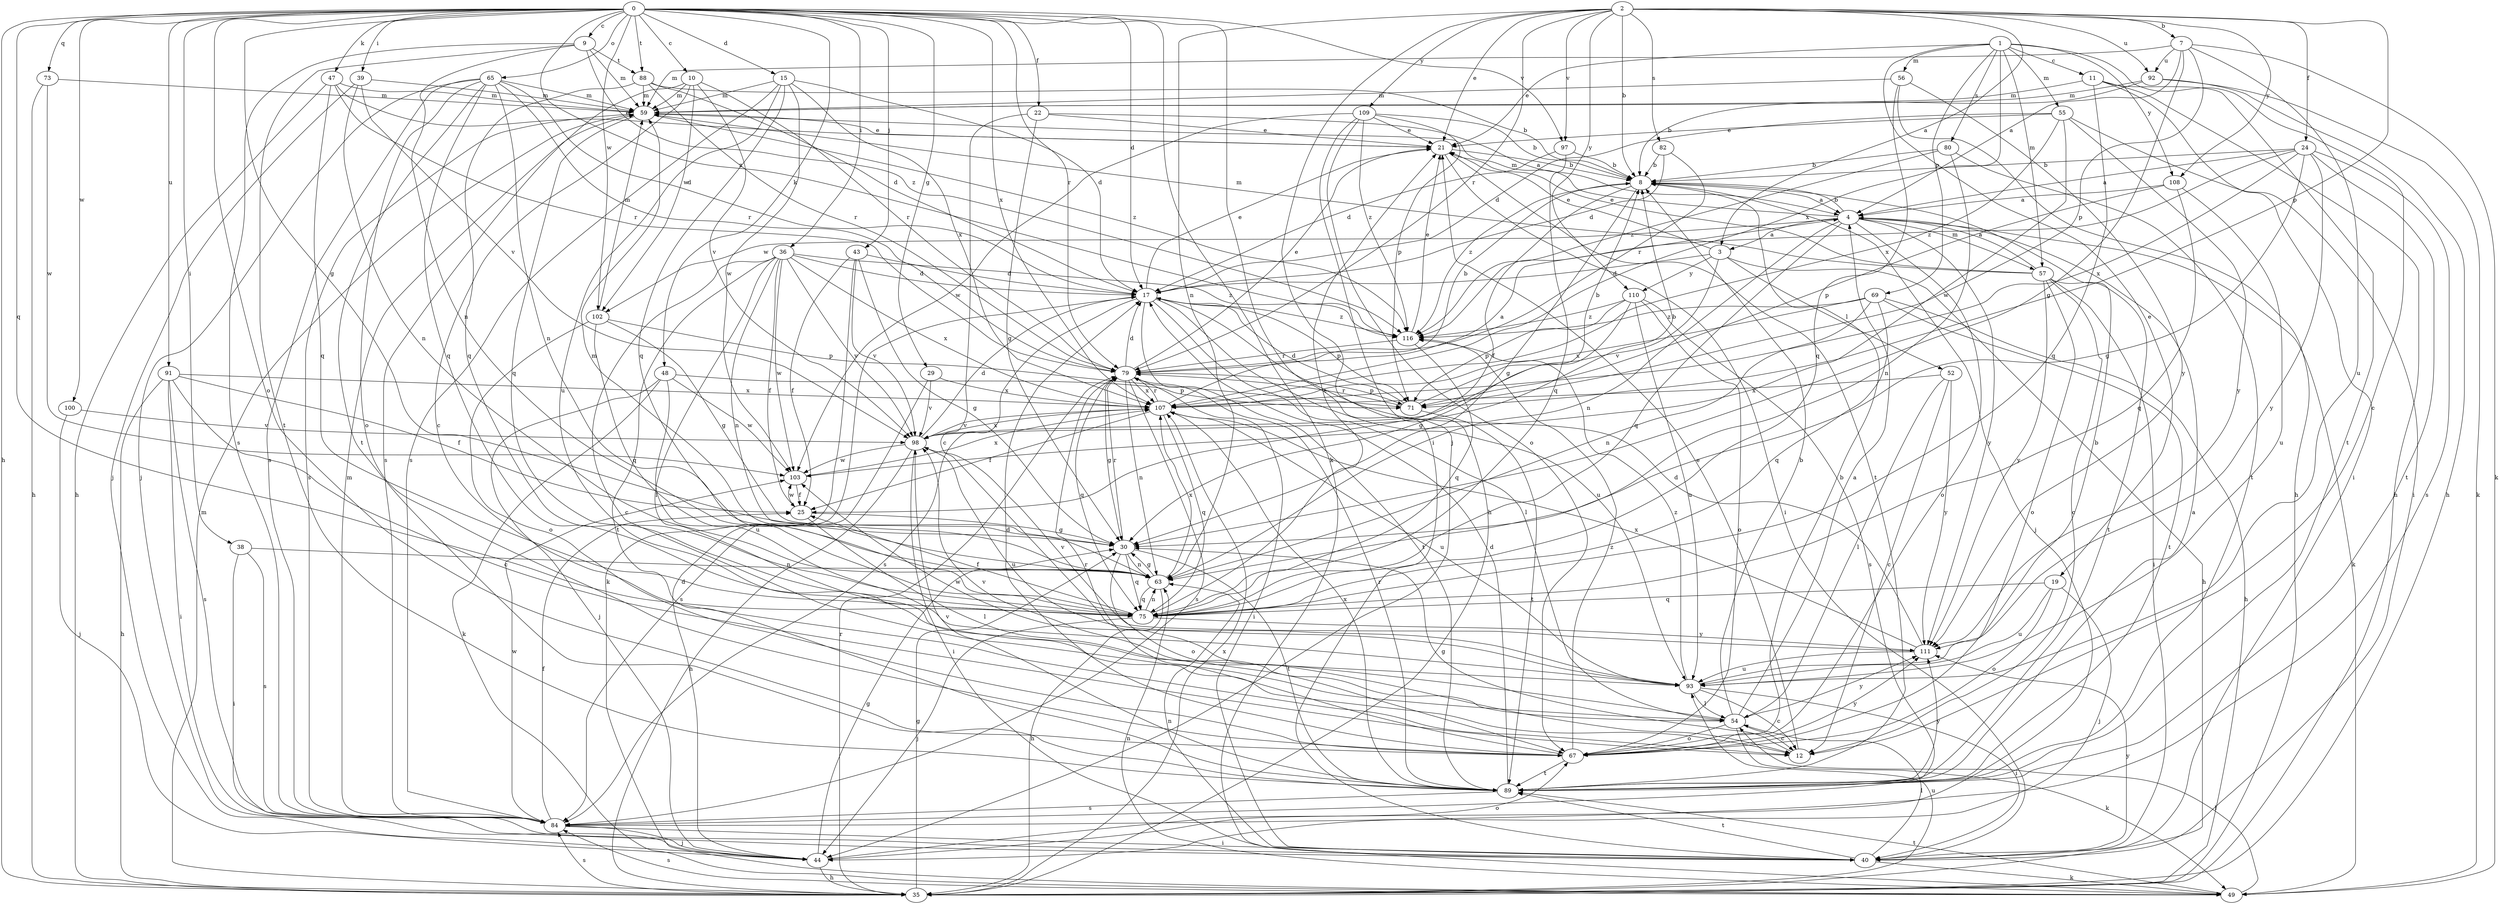 strict digraph  {
0;
1;
2;
3;
4;
7;
8;
9;
10;
11;
12;
15;
17;
19;
21;
22;
24;
25;
29;
30;
35;
36;
38;
39;
40;
43;
44;
47;
48;
49;
52;
54;
55;
56;
57;
59;
63;
65;
67;
69;
71;
73;
75;
79;
80;
82;
84;
88;
89;
91;
92;
93;
97;
98;
100;
102;
103;
107;
108;
109;
110;
111;
116;
0 -> 9  [label=c];
0 -> 10  [label=c];
0 -> 15  [label=d];
0 -> 17  [label=d];
0 -> 22  [label=f];
0 -> 29  [label=g];
0 -> 30  [label=g];
0 -> 35  [label=h];
0 -> 36  [label=i];
0 -> 38  [label=i];
0 -> 39  [label=i];
0 -> 40  [label=i];
0 -> 43  [label=j];
0 -> 47  [label=k];
0 -> 48  [label=k];
0 -> 49  [label=k];
0 -> 65  [label=o];
0 -> 67  [label=o];
0 -> 73  [label=q];
0 -> 75  [label=q];
0 -> 79  [label=r];
0 -> 88  [label=t];
0 -> 91  [label=u];
0 -> 97  [label=v];
0 -> 100  [label=w];
0 -> 102  [label=w];
0 -> 107  [label=x];
0 -> 116  [label=z];
1 -> 11  [label=c];
1 -> 12  [label=c];
1 -> 19  [label=e];
1 -> 21  [label=e];
1 -> 55  [label=m];
1 -> 56  [label=m];
1 -> 57  [label=m];
1 -> 69  [label=p];
1 -> 80  [label=s];
1 -> 107  [label=x];
1 -> 108  [label=y];
2 -> 3  [label=a];
2 -> 7  [label=b];
2 -> 8  [label=b];
2 -> 21  [label=e];
2 -> 24  [label=f];
2 -> 44  [label=j];
2 -> 63  [label=n];
2 -> 71  [label=p];
2 -> 79  [label=r];
2 -> 82  [label=s];
2 -> 92  [label=u];
2 -> 97  [label=v];
2 -> 108  [label=y];
2 -> 109  [label=y];
2 -> 110  [label=y];
3 -> 17  [label=d];
3 -> 21  [label=e];
3 -> 35  [label=h];
3 -> 52  [label=l];
3 -> 98  [label=v];
3 -> 110  [label=y];
4 -> 3  [label=a];
4 -> 8  [label=b];
4 -> 49  [label=k];
4 -> 57  [label=m];
4 -> 59  [label=m];
4 -> 63  [label=n];
4 -> 67  [label=o];
4 -> 75  [label=q];
4 -> 102  [label=w];
4 -> 111  [label=y];
7 -> 4  [label=a];
7 -> 30  [label=g];
7 -> 49  [label=k];
7 -> 59  [label=m];
7 -> 71  [label=p];
7 -> 92  [label=u];
7 -> 93  [label=u];
8 -> 4  [label=a];
8 -> 25  [label=f];
8 -> 30  [label=g];
8 -> 44  [label=j];
8 -> 116  [label=z];
9 -> 59  [label=m];
9 -> 63  [label=n];
9 -> 84  [label=s];
9 -> 88  [label=t];
9 -> 89  [label=t];
9 -> 116  [label=z];
10 -> 12  [label=c];
10 -> 59  [label=m];
10 -> 79  [label=r];
10 -> 84  [label=s];
10 -> 98  [label=v];
10 -> 102  [label=w];
11 -> 35  [label=h];
11 -> 40  [label=i];
11 -> 59  [label=m];
11 -> 75  [label=q];
11 -> 89  [label=t];
12 -> 21  [label=e];
12 -> 30  [label=g];
15 -> 17  [label=d];
15 -> 59  [label=m];
15 -> 75  [label=q];
15 -> 84  [label=s];
15 -> 93  [label=u];
15 -> 103  [label=w];
15 -> 107  [label=x];
17 -> 21  [label=e];
17 -> 54  [label=l];
17 -> 71  [label=p];
17 -> 84  [label=s];
17 -> 89  [label=t];
17 -> 93  [label=u];
17 -> 116  [label=z];
19 -> 44  [label=j];
19 -> 67  [label=o];
19 -> 75  [label=q];
19 -> 93  [label=u];
21 -> 8  [label=b];
21 -> 40  [label=i];
21 -> 89  [label=t];
22 -> 4  [label=a];
22 -> 12  [label=c];
22 -> 21  [label=e];
22 -> 30  [label=g];
24 -> 4  [label=a];
24 -> 8  [label=b];
24 -> 30  [label=g];
24 -> 84  [label=s];
24 -> 89  [label=t];
24 -> 107  [label=x];
24 -> 111  [label=y];
24 -> 116  [label=z];
25 -> 30  [label=g];
25 -> 54  [label=l];
25 -> 103  [label=w];
29 -> 84  [label=s];
29 -> 98  [label=v];
29 -> 107  [label=x];
30 -> 63  [label=n];
30 -> 67  [label=o];
30 -> 75  [label=q];
30 -> 79  [label=r];
30 -> 89  [label=t];
35 -> 30  [label=g];
35 -> 59  [label=m];
35 -> 79  [label=r];
35 -> 84  [label=s];
35 -> 93  [label=u];
35 -> 107  [label=x];
36 -> 12  [label=c];
36 -> 17  [label=d];
36 -> 25  [label=f];
36 -> 54  [label=l];
36 -> 63  [label=n];
36 -> 89  [label=t];
36 -> 98  [label=v];
36 -> 103  [label=w];
36 -> 107  [label=x];
36 -> 116  [label=z];
38 -> 40  [label=i];
38 -> 63  [label=n];
38 -> 84  [label=s];
39 -> 44  [label=j];
39 -> 59  [label=m];
39 -> 63  [label=n];
39 -> 98  [label=v];
40 -> 49  [label=k];
40 -> 54  [label=l];
40 -> 63  [label=n];
40 -> 89  [label=t];
40 -> 111  [label=y];
43 -> 17  [label=d];
43 -> 25  [label=f];
43 -> 30  [label=g];
43 -> 49  [label=k];
43 -> 98  [label=v];
44 -> 17  [label=d];
44 -> 30  [label=g];
44 -> 35  [label=h];
44 -> 67  [label=o];
47 -> 21  [label=e];
47 -> 35  [label=h];
47 -> 59  [label=m];
47 -> 75  [label=q];
47 -> 79  [label=r];
48 -> 44  [label=j];
48 -> 49  [label=k];
48 -> 71  [label=p];
48 -> 93  [label=u];
48 -> 103  [label=w];
49 -> 54  [label=l];
49 -> 63  [label=n];
49 -> 84  [label=s];
49 -> 89  [label=t];
52 -> 12  [label=c];
52 -> 54  [label=l];
52 -> 107  [label=x];
52 -> 111  [label=y];
54 -> 4  [label=a];
54 -> 8  [label=b];
54 -> 12  [label=c];
54 -> 49  [label=k];
54 -> 67  [label=o];
54 -> 98  [label=v];
54 -> 111  [label=y];
55 -> 17  [label=d];
55 -> 21  [label=e];
55 -> 40  [label=i];
55 -> 103  [label=w];
55 -> 107  [label=x];
55 -> 111  [label=y];
56 -> 35  [label=h];
56 -> 59  [label=m];
56 -> 75  [label=q];
56 -> 111  [label=y];
57 -> 4  [label=a];
57 -> 12  [label=c];
57 -> 21  [label=e];
57 -> 40  [label=i];
57 -> 59  [label=m];
57 -> 67  [label=o];
57 -> 89  [label=t];
57 -> 111  [label=y];
59 -> 21  [label=e];
59 -> 75  [label=q];
59 -> 84  [label=s];
59 -> 116  [label=z];
63 -> 30  [label=g];
63 -> 35  [label=h];
63 -> 59  [label=m];
63 -> 75  [label=q];
63 -> 107  [label=x];
65 -> 17  [label=d];
65 -> 44  [label=j];
65 -> 59  [label=m];
65 -> 63  [label=n];
65 -> 67  [label=o];
65 -> 75  [label=q];
65 -> 79  [label=r];
65 -> 84  [label=s];
65 -> 89  [label=t];
67 -> 8  [label=b];
67 -> 17  [label=d];
67 -> 79  [label=r];
67 -> 89  [label=t];
67 -> 111  [label=y];
67 -> 116  [label=z];
69 -> 35  [label=h];
69 -> 63  [label=n];
69 -> 75  [label=q];
69 -> 89  [label=t];
69 -> 107  [label=x];
69 -> 116  [label=z];
71 -> 8  [label=b];
71 -> 17  [label=d];
71 -> 79  [label=r];
71 -> 89  [label=t];
73 -> 35  [label=h];
73 -> 59  [label=m];
73 -> 103  [label=w];
75 -> 21  [label=e];
75 -> 25  [label=f];
75 -> 44  [label=j];
75 -> 63  [label=n];
75 -> 111  [label=y];
79 -> 8  [label=b];
79 -> 17  [label=d];
79 -> 21  [label=e];
79 -> 30  [label=g];
79 -> 40  [label=i];
79 -> 63  [label=n];
79 -> 71  [label=p];
79 -> 75  [label=q];
79 -> 84  [label=s];
79 -> 107  [label=x];
80 -> 8  [label=b];
80 -> 63  [label=n];
80 -> 89  [label=t];
80 -> 116  [label=z];
82 -> 8  [label=b];
82 -> 17  [label=d];
82 -> 79  [label=r];
84 -> 25  [label=f];
84 -> 40  [label=i];
84 -> 44  [label=j];
84 -> 59  [label=m];
84 -> 103  [label=w];
88 -> 8  [label=b];
88 -> 17  [label=d];
88 -> 59  [label=m];
88 -> 75  [label=q];
88 -> 79  [label=r];
89 -> 4  [label=a];
89 -> 17  [label=d];
89 -> 79  [label=r];
89 -> 84  [label=s];
89 -> 98  [label=v];
89 -> 107  [label=x];
89 -> 111  [label=y];
91 -> 12  [label=c];
91 -> 25  [label=f];
91 -> 35  [label=h];
91 -> 40  [label=i];
91 -> 84  [label=s];
91 -> 107  [label=x];
92 -> 8  [label=b];
92 -> 35  [label=h];
92 -> 49  [label=k];
92 -> 59  [label=m];
93 -> 8  [label=b];
93 -> 12  [label=c];
93 -> 40  [label=i];
93 -> 54  [label=l];
93 -> 103  [label=w];
93 -> 116  [label=z];
97 -> 8  [label=b];
97 -> 17  [label=d];
97 -> 75  [label=q];
98 -> 8  [label=b];
98 -> 17  [label=d];
98 -> 35  [label=h];
98 -> 40  [label=i];
98 -> 93  [label=u];
98 -> 103  [label=w];
98 -> 107  [label=x];
100 -> 44  [label=j];
100 -> 98  [label=v];
102 -> 30  [label=g];
102 -> 59  [label=m];
102 -> 67  [label=o];
102 -> 71  [label=p];
102 -> 75  [label=q];
103 -> 25  [label=f];
103 -> 107  [label=x];
107 -> 4  [label=a];
107 -> 25  [label=f];
107 -> 75  [label=q];
107 -> 79  [label=r];
107 -> 93  [label=u];
107 -> 98  [label=v];
108 -> 4  [label=a];
108 -> 71  [label=p];
108 -> 75  [label=q];
108 -> 93  [label=u];
109 -> 8  [label=b];
109 -> 21  [label=e];
109 -> 35  [label=h];
109 -> 67  [label=o];
109 -> 71  [label=p];
109 -> 103  [label=w];
109 -> 116  [label=z];
110 -> 30  [label=g];
110 -> 67  [label=o];
110 -> 71  [label=p];
110 -> 84  [label=s];
110 -> 93  [label=u];
110 -> 116  [label=z];
111 -> 17  [label=d];
111 -> 93  [label=u];
111 -> 98  [label=v];
111 -> 107  [label=x];
116 -> 21  [label=e];
116 -> 75  [label=q];
116 -> 79  [label=r];
}
